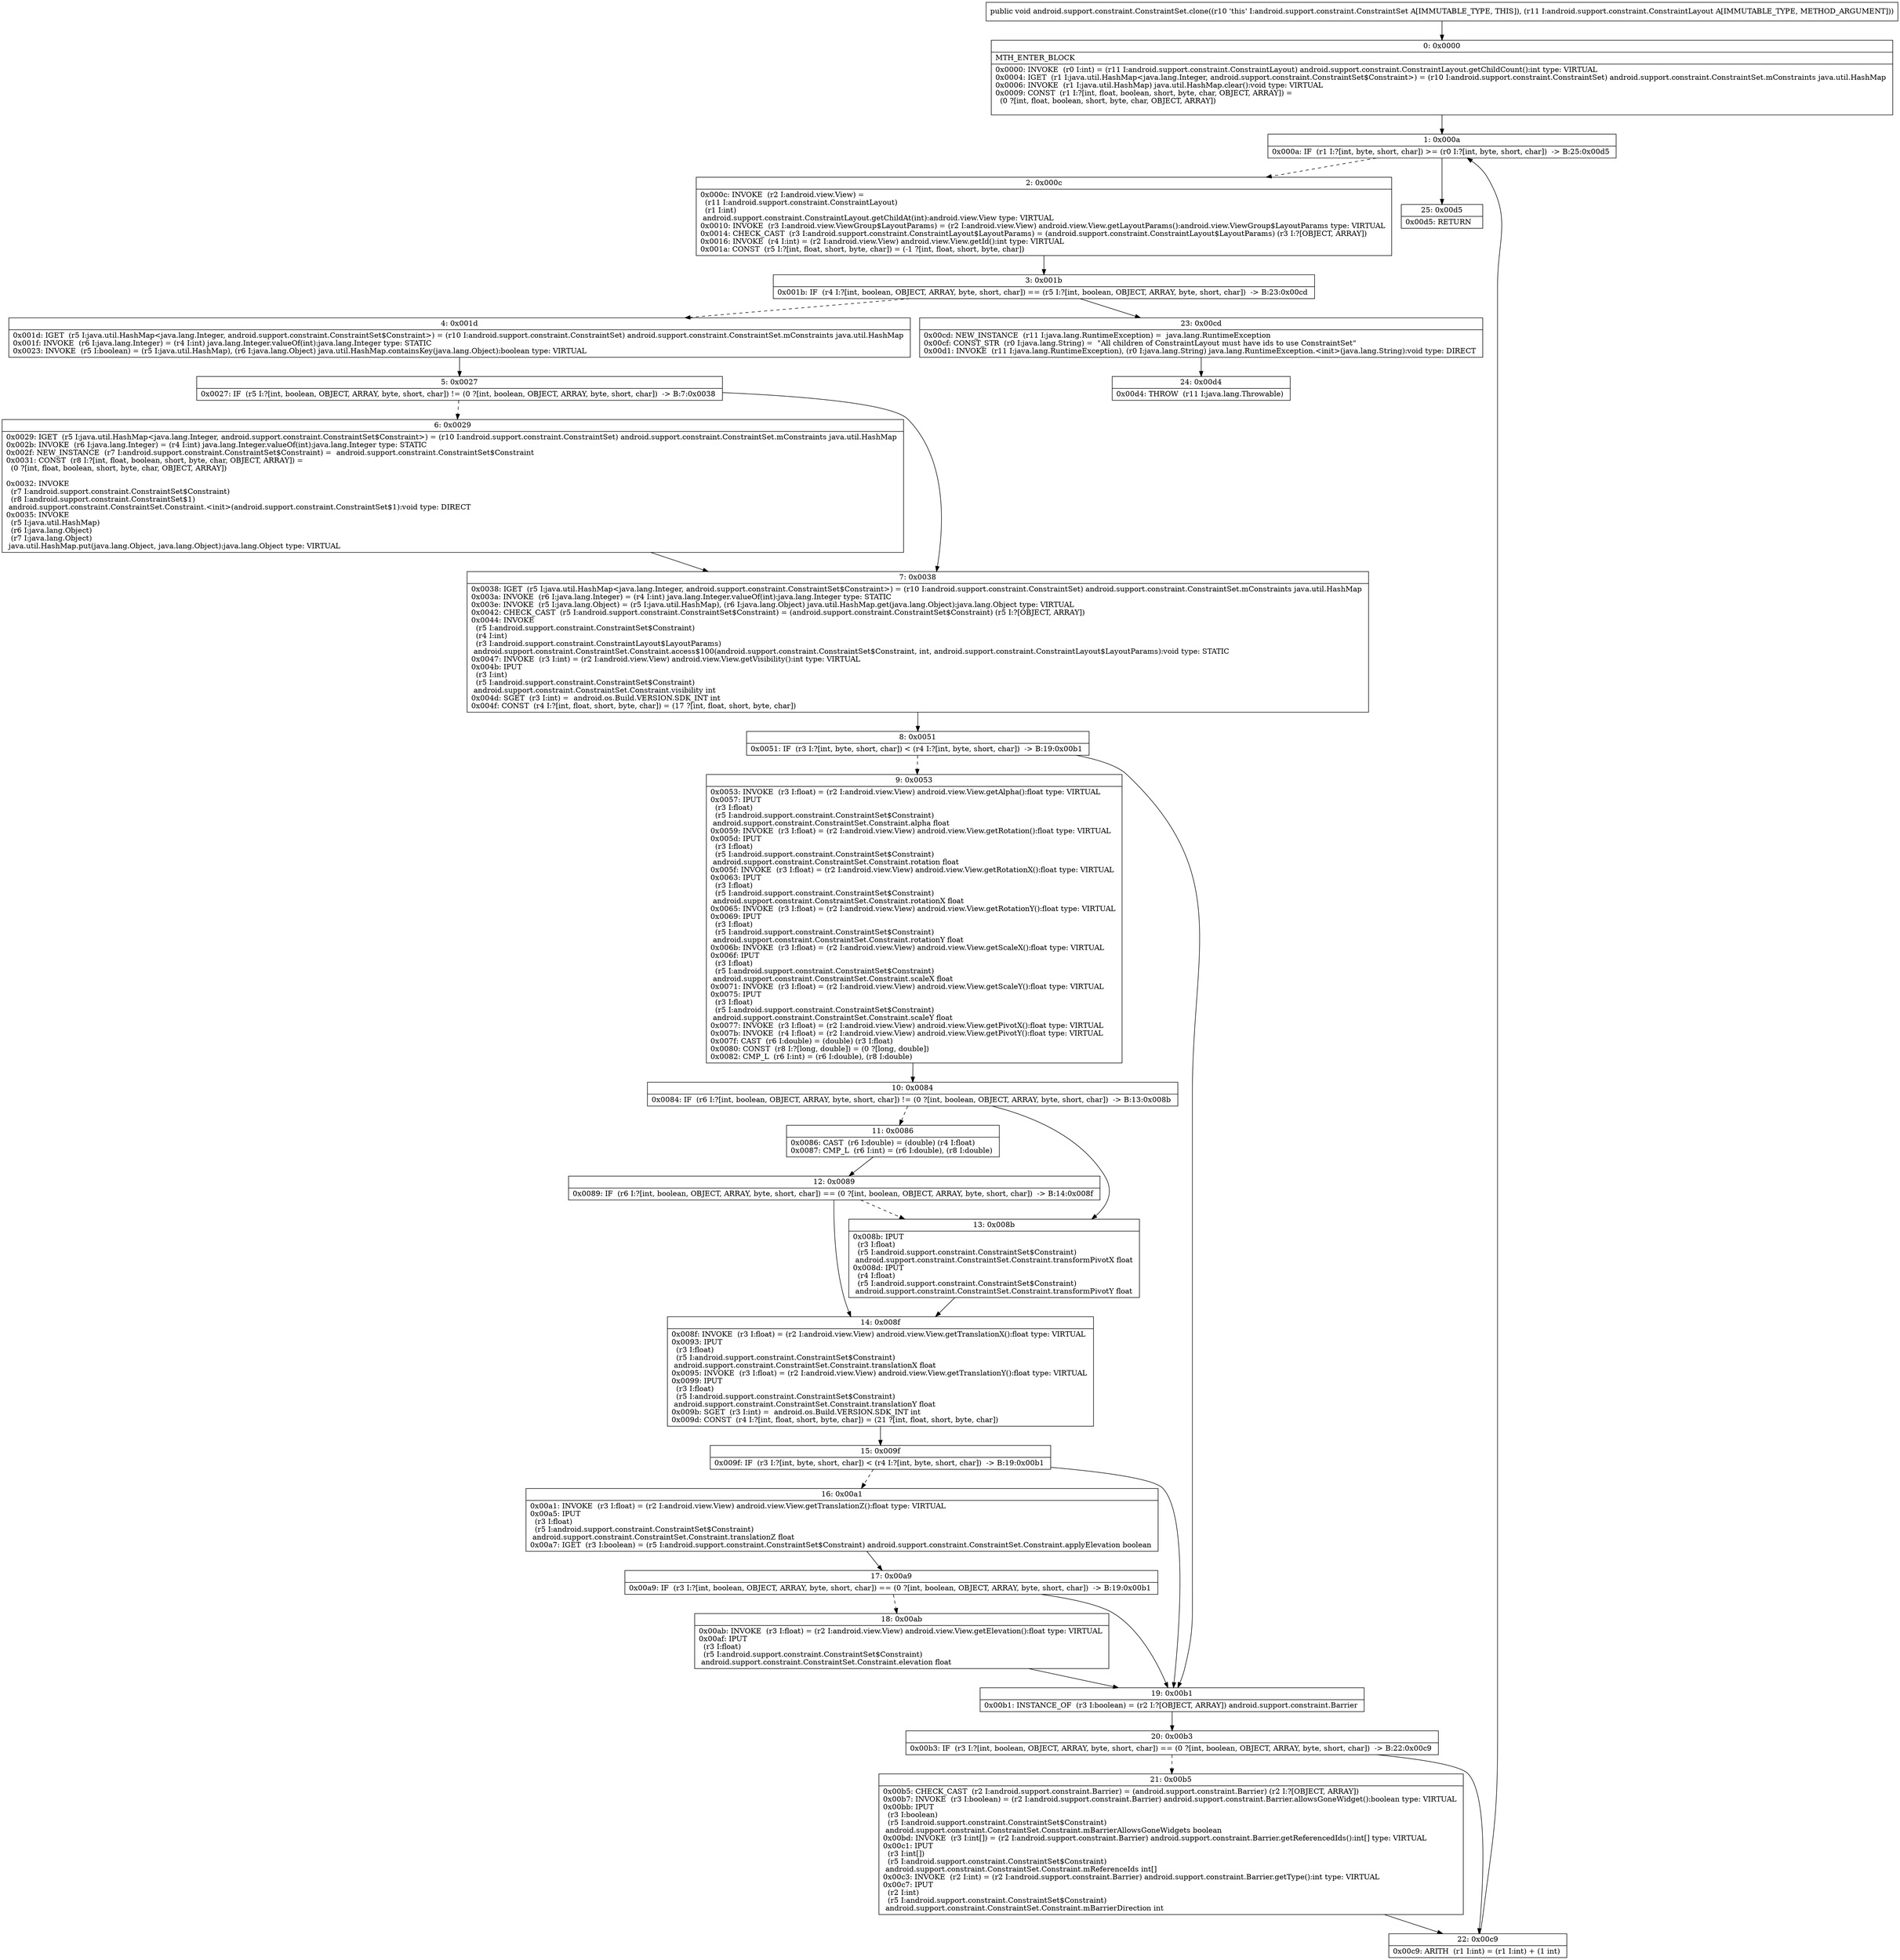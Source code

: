digraph "CFG forandroid.support.constraint.ConstraintSet.clone(Landroid\/support\/constraint\/ConstraintLayout;)V" {
Node_0 [shape=record,label="{0\:\ 0x0000|MTH_ENTER_BLOCK\l|0x0000: INVOKE  (r0 I:int) = (r11 I:android.support.constraint.ConstraintLayout) android.support.constraint.ConstraintLayout.getChildCount():int type: VIRTUAL \l0x0004: IGET  (r1 I:java.util.HashMap\<java.lang.Integer, android.support.constraint.ConstraintSet$Constraint\>) = (r10 I:android.support.constraint.ConstraintSet) android.support.constraint.ConstraintSet.mConstraints java.util.HashMap \l0x0006: INVOKE  (r1 I:java.util.HashMap) java.util.HashMap.clear():void type: VIRTUAL \l0x0009: CONST  (r1 I:?[int, float, boolean, short, byte, char, OBJECT, ARRAY]) = \l  (0 ?[int, float, boolean, short, byte, char, OBJECT, ARRAY])\l \l}"];
Node_1 [shape=record,label="{1\:\ 0x000a|0x000a: IF  (r1 I:?[int, byte, short, char]) \>= (r0 I:?[int, byte, short, char])  \-\> B:25:0x00d5 \l}"];
Node_2 [shape=record,label="{2\:\ 0x000c|0x000c: INVOKE  (r2 I:android.view.View) = \l  (r11 I:android.support.constraint.ConstraintLayout)\l  (r1 I:int)\l android.support.constraint.ConstraintLayout.getChildAt(int):android.view.View type: VIRTUAL \l0x0010: INVOKE  (r3 I:android.view.ViewGroup$LayoutParams) = (r2 I:android.view.View) android.view.View.getLayoutParams():android.view.ViewGroup$LayoutParams type: VIRTUAL \l0x0014: CHECK_CAST  (r3 I:android.support.constraint.ConstraintLayout$LayoutParams) = (android.support.constraint.ConstraintLayout$LayoutParams) (r3 I:?[OBJECT, ARRAY]) \l0x0016: INVOKE  (r4 I:int) = (r2 I:android.view.View) android.view.View.getId():int type: VIRTUAL \l0x001a: CONST  (r5 I:?[int, float, short, byte, char]) = (\-1 ?[int, float, short, byte, char]) \l}"];
Node_3 [shape=record,label="{3\:\ 0x001b|0x001b: IF  (r4 I:?[int, boolean, OBJECT, ARRAY, byte, short, char]) == (r5 I:?[int, boolean, OBJECT, ARRAY, byte, short, char])  \-\> B:23:0x00cd \l}"];
Node_4 [shape=record,label="{4\:\ 0x001d|0x001d: IGET  (r5 I:java.util.HashMap\<java.lang.Integer, android.support.constraint.ConstraintSet$Constraint\>) = (r10 I:android.support.constraint.ConstraintSet) android.support.constraint.ConstraintSet.mConstraints java.util.HashMap \l0x001f: INVOKE  (r6 I:java.lang.Integer) = (r4 I:int) java.lang.Integer.valueOf(int):java.lang.Integer type: STATIC \l0x0023: INVOKE  (r5 I:boolean) = (r5 I:java.util.HashMap), (r6 I:java.lang.Object) java.util.HashMap.containsKey(java.lang.Object):boolean type: VIRTUAL \l}"];
Node_5 [shape=record,label="{5\:\ 0x0027|0x0027: IF  (r5 I:?[int, boolean, OBJECT, ARRAY, byte, short, char]) != (0 ?[int, boolean, OBJECT, ARRAY, byte, short, char])  \-\> B:7:0x0038 \l}"];
Node_6 [shape=record,label="{6\:\ 0x0029|0x0029: IGET  (r5 I:java.util.HashMap\<java.lang.Integer, android.support.constraint.ConstraintSet$Constraint\>) = (r10 I:android.support.constraint.ConstraintSet) android.support.constraint.ConstraintSet.mConstraints java.util.HashMap \l0x002b: INVOKE  (r6 I:java.lang.Integer) = (r4 I:int) java.lang.Integer.valueOf(int):java.lang.Integer type: STATIC \l0x002f: NEW_INSTANCE  (r7 I:android.support.constraint.ConstraintSet$Constraint) =  android.support.constraint.ConstraintSet$Constraint \l0x0031: CONST  (r8 I:?[int, float, boolean, short, byte, char, OBJECT, ARRAY]) = \l  (0 ?[int, float, boolean, short, byte, char, OBJECT, ARRAY])\l \l0x0032: INVOKE  \l  (r7 I:android.support.constraint.ConstraintSet$Constraint)\l  (r8 I:android.support.constraint.ConstraintSet$1)\l android.support.constraint.ConstraintSet.Constraint.\<init\>(android.support.constraint.ConstraintSet$1):void type: DIRECT \l0x0035: INVOKE  \l  (r5 I:java.util.HashMap)\l  (r6 I:java.lang.Object)\l  (r7 I:java.lang.Object)\l java.util.HashMap.put(java.lang.Object, java.lang.Object):java.lang.Object type: VIRTUAL \l}"];
Node_7 [shape=record,label="{7\:\ 0x0038|0x0038: IGET  (r5 I:java.util.HashMap\<java.lang.Integer, android.support.constraint.ConstraintSet$Constraint\>) = (r10 I:android.support.constraint.ConstraintSet) android.support.constraint.ConstraintSet.mConstraints java.util.HashMap \l0x003a: INVOKE  (r6 I:java.lang.Integer) = (r4 I:int) java.lang.Integer.valueOf(int):java.lang.Integer type: STATIC \l0x003e: INVOKE  (r5 I:java.lang.Object) = (r5 I:java.util.HashMap), (r6 I:java.lang.Object) java.util.HashMap.get(java.lang.Object):java.lang.Object type: VIRTUAL \l0x0042: CHECK_CAST  (r5 I:android.support.constraint.ConstraintSet$Constraint) = (android.support.constraint.ConstraintSet$Constraint) (r5 I:?[OBJECT, ARRAY]) \l0x0044: INVOKE  \l  (r5 I:android.support.constraint.ConstraintSet$Constraint)\l  (r4 I:int)\l  (r3 I:android.support.constraint.ConstraintLayout$LayoutParams)\l android.support.constraint.ConstraintSet.Constraint.access$100(android.support.constraint.ConstraintSet$Constraint, int, android.support.constraint.ConstraintLayout$LayoutParams):void type: STATIC \l0x0047: INVOKE  (r3 I:int) = (r2 I:android.view.View) android.view.View.getVisibility():int type: VIRTUAL \l0x004b: IPUT  \l  (r3 I:int)\l  (r5 I:android.support.constraint.ConstraintSet$Constraint)\l android.support.constraint.ConstraintSet.Constraint.visibility int \l0x004d: SGET  (r3 I:int) =  android.os.Build.VERSION.SDK_INT int \l0x004f: CONST  (r4 I:?[int, float, short, byte, char]) = (17 ?[int, float, short, byte, char]) \l}"];
Node_8 [shape=record,label="{8\:\ 0x0051|0x0051: IF  (r3 I:?[int, byte, short, char]) \< (r4 I:?[int, byte, short, char])  \-\> B:19:0x00b1 \l}"];
Node_9 [shape=record,label="{9\:\ 0x0053|0x0053: INVOKE  (r3 I:float) = (r2 I:android.view.View) android.view.View.getAlpha():float type: VIRTUAL \l0x0057: IPUT  \l  (r3 I:float)\l  (r5 I:android.support.constraint.ConstraintSet$Constraint)\l android.support.constraint.ConstraintSet.Constraint.alpha float \l0x0059: INVOKE  (r3 I:float) = (r2 I:android.view.View) android.view.View.getRotation():float type: VIRTUAL \l0x005d: IPUT  \l  (r3 I:float)\l  (r5 I:android.support.constraint.ConstraintSet$Constraint)\l android.support.constraint.ConstraintSet.Constraint.rotation float \l0x005f: INVOKE  (r3 I:float) = (r2 I:android.view.View) android.view.View.getRotationX():float type: VIRTUAL \l0x0063: IPUT  \l  (r3 I:float)\l  (r5 I:android.support.constraint.ConstraintSet$Constraint)\l android.support.constraint.ConstraintSet.Constraint.rotationX float \l0x0065: INVOKE  (r3 I:float) = (r2 I:android.view.View) android.view.View.getRotationY():float type: VIRTUAL \l0x0069: IPUT  \l  (r3 I:float)\l  (r5 I:android.support.constraint.ConstraintSet$Constraint)\l android.support.constraint.ConstraintSet.Constraint.rotationY float \l0x006b: INVOKE  (r3 I:float) = (r2 I:android.view.View) android.view.View.getScaleX():float type: VIRTUAL \l0x006f: IPUT  \l  (r3 I:float)\l  (r5 I:android.support.constraint.ConstraintSet$Constraint)\l android.support.constraint.ConstraintSet.Constraint.scaleX float \l0x0071: INVOKE  (r3 I:float) = (r2 I:android.view.View) android.view.View.getScaleY():float type: VIRTUAL \l0x0075: IPUT  \l  (r3 I:float)\l  (r5 I:android.support.constraint.ConstraintSet$Constraint)\l android.support.constraint.ConstraintSet.Constraint.scaleY float \l0x0077: INVOKE  (r3 I:float) = (r2 I:android.view.View) android.view.View.getPivotX():float type: VIRTUAL \l0x007b: INVOKE  (r4 I:float) = (r2 I:android.view.View) android.view.View.getPivotY():float type: VIRTUAL \l0x007f: CAST  (r6 I:double) = (double) (r3 I:float) \l0x0080: CONST  (r8 I:?[long, double]) = (0 ?[long, double]) \l0x0082: CMP_L  (r6 I:int) = (r6 I:double), (r8 I:double) \l}"];
Node_10 [shape=record,label="{10\:\ 0x0084|0x0084: IF  (r6 I:?[int, boolean, OBJECT, ARRAY, byte, short, char]) != (0 ?[int, boolean, OBJECT, ARRAY, byte, short, char])  \-\> B:13:0x008b \l}"];
Node_11 [shape=record,label="{11\:\ 0x0086|0x0086: CAST  (r6 I:double) = (double) (r4 I:float) \l0x0087: CMP_L  (r6 I:int) = (r6 I:double), (r8 I:double) \l}"];
Node_12 [shape=record,label="{12\:\ 0x0089|0x0089: IF  (r6 I:?[int, boolean, OBJECT, ARRAY, byte, short, char]) == (0 ?[int, boolean, OBJECT, ARRAY, byte, short, char])  \-\> B:14:0x008f \l}"];
Node_13 [shape=record,label="{13\:\ 0x008b|0x008b: IPUT  \l  (r3 I:float)\l  (r5 I:android.support.constraint.ConstraintSet$Constraint)\l android.support.constraint.ConstraintSet.Constraint.transformPivotX float \l0x008d: IPUT  \l  (r4 I:float)\l  (r5 I:android.support.constraint.ConstraintSet$Constraint)\l android.support.constraint.ConstraintSet.Constraint.transformPivotY float \l}"];
Node_14 [shape=record,label="{14\:\ 0x008f|0x008f: INVOKE  (r3 I:float) = (r2 I:android.view.View) android.view.View.getTranslationX():float type: VIRTUAL \l0x0093: IPUT  \l  (r3 I:float)\l  (r5 I:android.support.constraint.ConstraintSet$Constraint)\l android.support.constraint.ConstraintSet.Constraint.translationX float \l0x0095: INVOKE  (r3 I:float) = (r2 I:android.view.View) android.view.View.getTranslationY():float type: VIRTUAL \l0x0099: IPUT  \l  (r3 I:float)\l  (r5 I:android.support.constraint.ConstraintSet$Constraint)\l android.support.constraint.ConstraintSet.Constraint.translationY float \l0x009b: SGET  (r3 I:int) =  android.os.Build.VERSION.SDK_INT int \l0x009d: CONST  (r4 I:?[int, float, short, byte, char]) = (21 ?[int, float, short, byte, char]) \l}"];
Node_15 [shape=record,label="{15\:\ 0x009f|0x009f: IF  (r3 I:?[int, byte, short, char]) \< (r4 I:?[int, byte, short, char])  \-\> B:19:0x00b1 \l}"];
Node_16 [shape=record,label="{16\:\ 0x00a1|0x00a1: INVOKE  (r3 I:float) = (r2 I:android.view.View) android.view.View.getTranslationZ():float type: VIRTUAL \l0x00a5: IPUT  \l  (r3 I:float)\l  (r5 I:android.support.constraint.ConstraintSet$Constraint)\l android.support.constraint.ConstraintSet.Constraint.translationZ float \l0x00a7: IGET  (r3 I:boolean) = (r5 I:android.support.constraint.ConstraintSet$Constraint) android.support.constraint.ConstraintSet.Constraint.applyElevation boolean \l}"];
Node_17 [shape=record,label="{17\:\ 0x00a9|0x00a9: IF  (r3 I:?[int, boolean, OBJECT, ARRAY, byte, short, char]) == (0 ?[int, boolean, OBJECT, ARRAY, byte, short, char])  \-\> B:19:0x00b1 \l}"];
Node_18 [shape=record,label="{18\:\ 0x00ab|0x00ab: INVOKE  (r3 I:float) = (r2 I:android.view.View) android.view.View.getElevation():float type: VIRTUAL \l0x00af: IPUT  \l  (r3 I:float)\l  (r5 I:android.support.constraint.ConstraintSet$Constraint)\l android.support.constraint.ConstraintSet.Constraint.elevation float \l}"];
Node_19 [shape=record,label="{19\:\ 0x00b1|0x00b1: INSTANCE_OF  (r3 I:boolean) = (r2 I:?[OBJECT, ARRAY]) android.support.constraint.Barrier \l}"];
Node_20 [shape=record,label="{20\:\ 0x00b3|0x00b3: IF  (r3 I:?[int, boolean, OBJECT, ARRAY, byte, short, char]) == (0 ?[int, boolean, OBJECT, ARRAY, byte, short, char])  \-\> B:22:0x00c9 \l}"];
Node_21 [shape=record,label="{21\:\ 0x00b5|0x00b5: CHECK_CAST  (r2 I:android.support.constraint.Barrier) = (android.support.constraint.Barrier) (r2 I:?[OBJECT, ARRAY]) \l0x00b7: INVOKE  (r3 I:boolean) = (r2 I:android.support.constraint.Barrier) android.support.constraint.Barrier.allowsGoneWidget():boolean type: VIRTUAL \l0x00bb: IPUT  \l  (r3 I:boolean)\l  (r5 I:android.support.constraint.ConstraintSet$Constraint)\l android.support.constraint.ConstraintSet.Constraint.mBarrierAllowsGoneWidgets boolean \l0x00bd: INVOKE  (r3 I:int[]) = (r2 I:android.support.constraint.Barrier) android.support.constraint.Barrier.getReferencedIds():int[] type: VIRTUAL \l0x00c1: IPUT  \l  (r3 I:int[])\l  (r5 I:android.support.constraint.ConstraintSet$Constraint)\l android.support.constraint.ConstraintSet.Constraint.mReferenceIds int[] \l0x00c3: INVOKE  (r2 I:int) = (r2 I:android.support.constraint.Barrier) android.support.constraint.Barrier.getType():int type: VIRTUAL \l0x00c7: IPUT  \l  (r2 I:int)\l  (r5 I:android.support.constraint.ConstraintSet$Constraint)\l android.support.constraint.ConstraintSet.Constraint.mBarrierDirection int \l}"];
Node_22 [shape=record,label="{22\:\ 0x00c9|0x00c9: ARITH  (r1 I:int) = (r1 I:int) + (1 int) \l}"];
Node_23 [shape=record,label="{23\:\ 0x00cd|0x00cd: NEW_INSTANCE  (r11 I:java.lang.RuntimeException) =  java.lang.RuntimeException \l0x00cf: CONST_STR  (r0 I:java.lang.String) =  \"All children of ConstraintLayout must have ids to use ConstraintSet\" \l0x00d1: INVOKE  (r11 I:java.lang.RuntimeException), (r0 I:java.lang.String) java.lang.RuntimeException.\<init\>(java.lang.String):void type: DIRECT \l}"];
Node_24 [shape=record,label="{24\:\ 0x00d4|0x00d4: THROW  (r11 I:java.lang.Throwable) \l}"];
Node_25 [shape=record,label="{25\:\ 0x00d5|0x00d5: RETURN   \l}"];
MethodNode[shape=record,label="{public void android.support.constraint.ConstraintSet.clone((r10 'this' I:android.support.constraint.ConstraintSet A[IMMUTABLE_TYPE, THIS]), (r11 I:android.support.constraint.ConstraintLayout A[IMMUTABLE_TYPE, METHOD_ARGUMENT])) }"];
MethodNode -> Node_0;
Node_0 -> Node_1;
Node_1 -> Node_2[style=dashed];
Node_1 -> Node_25;
Node_2 -> Node_3;
Node_3 -> Node_4[style=dashed];
Node_3 -> Node_23;
Node_4 -> Node_5;
Node_5 -> Node_6[style=dashed];
Node_5 -> Node_7;
Node_6 -> Node_7;
Node_7 -> Node_8;
Node_8 -> Node_9[style=dashed];
Node_8 -> Node_19;
Node_9 -> Node_10;
Node_10 -> Node_11[style=dashed];
Node_10 -> Node_13;
Node_11 -> Node_12;
Node_12 -> Node_13[style=dashed];
Node_12 -> Node_14;
Node_13 -> Node_14;
Node_14 -> Node_15;
Node_15 -> Node_16[style=dashed];
Node_15 -> Node_19;
Node_16 -> Node_17;
Node_17 -> Node_18[style=dashed];
Node_17 -> Node_19;
Node_18 -> Node_19;
Node_19 -> Node_20;
Node_20 -> Node_21[style=dashed];
Node_20 -> Node_22;
Node_21 -> Node_22;
Node_22 -> Node_1;
Node_23 -> Node_24;
}

